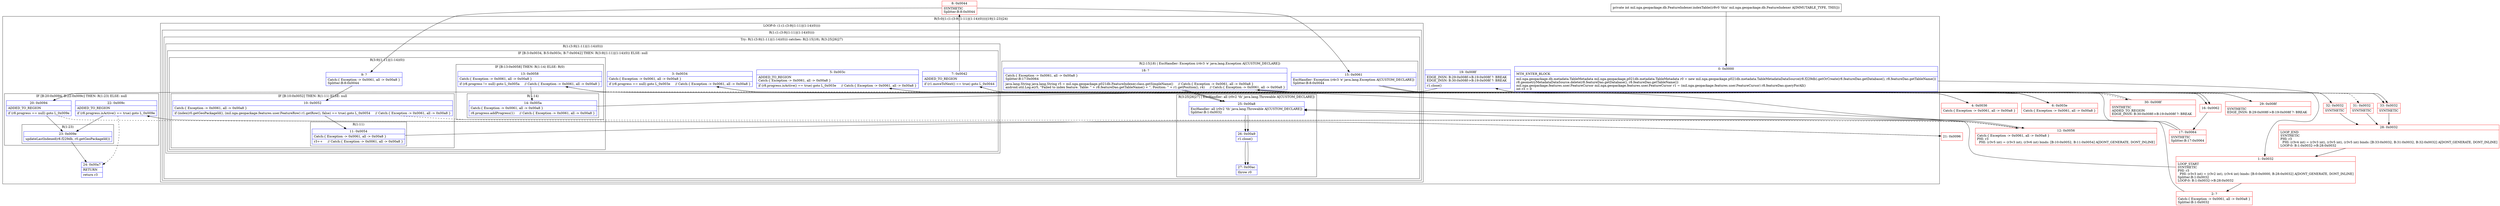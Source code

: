 digraph "CFG formil.nga.geopackage.db.FeatureIndexer.indexTable()I" {
subgraph cluster_Region_1308867992 {
label = "R(5:0|(1:(1:(3:9|(1:11)|(1:14)(0))))|19|(1:23)|24)";
node [shape=record,color=blue];
Node_0 [shape=record,label="{0\:\ 0x0000|MTH_ENTER_BLOCK\l|mil.nga.geopackage.db.metadata.TableMetadata mil.nga.geopackage.p021db.metadata.TableMetadata r0 = new mil.nga.geopackage.p021db.metadata.TableMetadataDataSource(r8.f229db).getOrCreate(r8.featureDao.getDatabase(), r8.featureDao.getTableName())\lr8.geometryMetadataDataSource.delete(r8.featureDao.getDatabase(), r8.featureDao.getTableName())\lmil.nga.geopackage.features.user.FeatureCursor mil.nga.geopackage.features.user.FeatureCursor r1 = (mil.nga.geopackage.features.user.FeatureCursor) r8.featureDao.queryForAll()\lint r3 = 0\l}"];
subgraph cluster_LoopRegion_844089801 {
label = "LOOP:0: (1:(1:(3:9|(1:11)|(1:14)(0))))";
node [shape=record,color=blue];
subgraph cluster_Region_1533994129 {
label = "R(1:(1:(3:9|(1:11)|(1:14)(0))))";
node [shape=record,color=blue];
subgraph cluster_TryCatchRegion_2063808236 {
label = "Try: R(1:(3:9|(1:11)|(1:14)(0))) catches: R(2:15|18), R(3:25|26|27)";
node [shape=record,color=blue];
subgraph cluster_Region_9970558 {
label = "R(1:(3:9|(1:11)|(1:14)(0)))";
node [shape=record,color=blue];
subgraph cluster_IfRegion_287600916 {
label = "IF [B:3:0x0034, B:5:0x003c, B:7:0x0042] THEN: R(3:9|(1:11)|(1:14)(0)) ELSE: null";
node [shape=record,color=blue];
Node_3 [shape=record,label="{3\:\ 0x0034|Catch:\{ Exception \-\> 0x0061, all \-\> 0x00a8 \}\l|if (r8.progress == null) goto L_0x003e     \/\/ Catch:\{ Exception \-\> 0x0061, all \-\> 0x00a8 \}\l}"];
Node_5 [shape=record,label="{5\:\ 0x003c|ADDED_TO_REGION\lCatch:\{ Exception \-\> 0x0061, all \-\> 0x00a8 \}\l|if (r8.progress.isActive() == true) goto L_0x003e     \/\/ Catch:\{ Exception \-\> 0x0061, all \-\> 0x00a8 \}\l}"];
Node_7 [shape=record,label="{7\:\ 0x0042|ADDED_TO_REGION\l|if (r1.moveToNext() == true) goto L_0x0044\l}"];
subgraph cluster_Region_1280684837 {
label = "R(3:9|(1:11)|(1:14)(0))";
node [shape=record,color=blue];
Node_9 [shape=record,label="{9\:\ ?|Catch:\{ Exception \-\> 0x0061, all \-\> 0x00a8 \}\lSplitter:B:8:0x0044\l}"];
subgraph cluster_IfRegion_2051680465 {
label = "IF [B:10:0x0052] THEN: R(1:11) ELSE: null";
node [shape=record,color=blue];
Node_10 [shape=record,label="{10\:\ 0x0052|Catch:\{ Exception \-\> 0x0061, all \-\> 0x00a8 \}\l|if (index(r0.getGeoPackageId(), (mil.nga.geopackage.features.user.FeatureRow) r1.getRow(), false) == true) goto L_0x0054     \/\/ Catch:\{ Exception \-\> 0x0061, all \-\> 0x00a8 \}\l}"];
subgraph cluster_Region_1980716180 {
label = "R(1:11)";
node [shape=record,color=blue];
Node_11 [shape=record,label="{11\:\ 0x0054|Catch:\{ Exception \-\> 0x0061, all \-\> 0x00a8 \}\l|r3++     \/\/ Catch:\{ Exception \-\> 0x0061, all \-\> 0x00a8 \}\l}"];
}
}
subgraph cluster_IfRegion_1622383698 {
label = "IF [B:13:0x0058] THEN: R(1:14) ELSE: R(0)";
node [shape=record,color=blue];
Node_13 [shape=record,label="{13\:\ 0x0058|Catch:\{ Exception \-\> 0x0061, all \-\> 0x00a8 \}\l|if (r8.progress != null) goto L_0x005a     \/\/ Catch:\{ Exception \-\> 0x0061, all \-\> 0x00a8 \}\l}"];
subgraph cluster_Region_40198910 {
label = "R(1:14)";
node [shape=record,color=blue];
Node_14 [shape=record,label="{14\:\ 0x005a|Catch:\{ Exception \-\> 0x0061, all \-\> 0x00a8 \}\l|r8.progress.addProgress(1)     \/\/ Catch:\{ Exception \-\> 0x0061, all \-\> 0x00a8 \}\l}"];
}
subgraph cluster_Region_1135026719 {
label = "R(0)";
node [shape=record,color=blue];
}
}
}
}
}
subgraph cluster_Region_1117319637 {
label = "R(2:15|18) | ExcHandler: Exception (r4v3 'e' java.lang.Exception A[CUSTOM_DECLARE])\l";
node [shape=record,color=blue];
Node_15 [shape=record,label="{15\:\ 0x0061|ExcHandler: Exception (r4v3 'e' java.lang.Exception A[CUSTOM_DECLARE])\lSplitter:B:8:0x0044\l}"];
Node_18 [shape=record,label="{18\:\ ?|Catch:\{ Exception \-\> 0x0061, all \-\> 0x00a8 \}\lSplitter:B:17:0x0064\l|java.lang.String java.lang.String r5 = mil.nga.geopackage.p021db.FeatureIndexer.class.getSimpleName()     \/\/ Catch:\{ Exception \-\> 0x0061, all \-\> 0x00a8 \}\landroid.util.Log.e(r5, \"Failed to index feature. Table: \" + r8.featureDao.getTableName() + \", Position: \" + r1.getPosition(), r4)     \/\/ Catch:\{ Exception \-\> 0x0061, all \-\> 0x00a8 \}\l}"];
}
subgraph cluster_Region_1765754359 {
label = "R(3:25|26|27) | ExcHandler: all (r0v2 'th' java.lang.Throwable A[CUSTOM_DECLARE])\l";
node [shape=record,color=blue];
Node_25 [shape=record,label="{25\:\ 0x00a8|ExcHandler: all (r0v2 'th' java.lang.Throwable A[CUSTOM_DECLARE])\lSplitter:B:1:0x0032\l}"];
Node_26 [shape=record,label="{26\:\ 0x00a9|r1.close()\l}"];
Node_27 [shape=record,label="{27\:\ 0x00ac|throw r0\l}"];
}
}
}
}
Node_19 [shape=record,label="{19\:\ 0x008f|EDGE_INSN: B:29:0x008f\-\>B:19:0x008f ?: BREAK  \lEDGE_INSN: B:30:0x008f\-\>B:19:0x008f ?: BREAK  \l|r1.close()\l}"];
subgraph cluster_IfRegion_579497429 {
label = "IF [B:20:0x0094, B:22:0x009c] THEN: R(1:23) ELSE: null";
node [shape=record,color=blue];
Node_20 [shape=record,label="{20\:\ 0x0094|ADDED_TO_REGION\l|if (r8.progress == null) goto L_0x009e\l}"];
Node_22 [shape=record,label="{22\:\ 0x009c|ADDED_TO_REGION\l|if (r8.progress.isActive() == true) goto L_0x009e\l}"];
subgraph cluster_Region_997493623 {
label = "R(1:23)";
node [shape=record,color=blue];
Node_23 [shape=record,label="{23\:\ 0x009e|updateLastIndexed(r8.f229db, r0.getGeoPackageId())\l}"];
}
}
Node_24 [shape=record,label="{24\:\ 0x00a7|RETURN\l|return r3\l}"];
}
subgraph cluster_Region_1765754359 {
label = "R(3:25|26|27) | ExcHandler: all (r0v2 'th' java.lang.Throwable A[CUSTOM_DECLARE])\l";
node [shape=record,color=blue];
Node_25 [shape=record,label="{25\:\ 0x00a8|ExcHandler: all (r0v2 'th' java.lang.Throwable A[CUSTOM_DECLARE])\lSplitter:B:1:0x0032\l}"];
Node_26 [shape=record,label="{26\:\ 0x00a9|r1.close()\l}"];
Node_27 [shape=record,label="{27\:\ 0x00ac|throw r0\l}"];
}
subgraph cluster_Region_1117319637 {
label = "R(2:15|18) | ExcHandler: Exception (r4v3 'e' java.lang.Exception A[CUSTOM_DECLARE])\l";
node [shape=record,color=blue];
Node_15 [shape=record,label="{15\:\ 0x0061|ExcHandler: Exception (r4v3 'e' java.lang.Exception A[CUSTOM_DECLARE])\lSplitter:B:8:0x0044\l}"];
Node_18 [shape=record,label="{18\:\ ?|Catch:\{ Exception \-\> 0x0061, all \-\> 0x00a8 \}\lSplitter:B:17:0x0064\l|java.lang.String java.lang.String r5 = mil.nga.geopackage.p021db.FeatureIndexer.class.getSimpleName()     \/\/ Catch:\{ Exception \-\> 0x0061, all \-\> 0x00a8 \}\landroid.util.Log.e(r5, \"Failed to index feature. Table: \" + r8.featureDao.getTableName() + \", Position: \" + r1.getPosition(), r4)     \/\/ Catch:\{ Exception \-\> 0x0061, all \-\> 0x00a8 \}\l}"];
}
Node_1 [shape=record,color=red,label="{1\:\ 0x0032|LOOP_START\lSYNTHETIC\lPHI: r3 \l  PHI: (r3v3 int) = (r3v2 int), (r3v4 int) binds: [B:0:0x0000, B:28:0x0032] A[DONT_GENERATE, DONT_INLINE]\lSplitter:B:1:0x0032\lLOOP:0: B:1:0x0032\-\>B:28:0x0032\l}"];
Node_2 [shape=record,color=red,label="{2\:\ ?|Catch:\{ Exception \-\> 0x0061, all \-\> 0x00a8 \}\lSplitter:B:1:0x0032\l}"];
Node_4 [shape=record,color=red,label="{4\:\ 0x0036|Catch:\{ Exception \-\> 0x0061, all \-\> 0x00a8 \}\l}"];
Node_6 [shape=record,color=red,label="{6\:\ 0x003e|Catch:\{ Exception \-\> 0x0061, all \-\> 0x00a8 \}\l}"];
Node_8 [shape=record,color=red,label="{8\:\ 0x0044|SYNTHETIC\lSplitter:B:8:0x0044\l}"];
Node_12 [shape=record,color=red,label="{12\:\ 0x0056|Catch:\{ Exception \-\> 0x0061, all \-\> 0x00a8 \}\lPHI: r3 \l  PHI: (r3v5 int) = (r3v3 int), (r3v6 int) binds: [B:10:0x0052, B:11:0x0054] A[DONT_GENERATE, DONT_INLINE]\l}"];
Node_16 [shape=record,color=red,label="{16\:\ 0x0062}"];
Node_17 [shape=record,color=red,label="{17\:\ 0x0064|SYNTHETIC\lSplitter:B:17:0x0064\l}"];
Node_21 [shape=record,color=red,label="{21\:\ 0x0096}"];
Node_28 [shape=record,color=red,label="{28\:\ 0x0032|LOOP_END\lSYNTHETIC\lPHI: r3 \l  PHI: (r3v4 int) = (r3v3 int), (r3v5 int), (r3v5 int) binds: [B:33:0x0032, B:31:0x0032, B:32:0x0032] A[DONT_GENERATE, DONT_INLINE]\lLOOP:0: B:1:0x0032\-\>B:28:0x0032\l}"];
Node_29 [shape=record,color=red,label="{29\:\ 0x008f|SYNTHETIC\lEDGE_INSN: B:29:0x008f\-\>B:19:0x008f ?: BREAK  \l}"];
Node_30 [shape=record,color=red,label="{30\:\ 0x008f|SYNTHETIC\lADDED_TO_REGION\lEDGE_INSN: B:30:0x008f\-\>B:19:0x008f ?: BREAK  \l}"];
Node_31 [shape=record,color=red,label="{31\:\ 0x0032|SYNTHETIC\l}"];
Node_32 [shape=record,color=red,label="{32\:\ 0x0032|SYNTHETIC\l}"];
Node_33 [shape=record,color=red,label="{33\:\ 0x0032|SYNTHETIC\l}"];
MethodNode[shape=record,label="{private int mil.nga.geopackage.db.FeatureIndexer.indexTable((r8v0 'this' mil.nga.geopackage.db.FeatureIndexer A[IMMUTABLE_TYPE, THIS])) }"];
MethodNode -> Node_0;
Node_0 -> Node_1;
Node_3 -> Node_4[style=dashed];
Node_3 -> Node_6;
Node_5 -> Node_6;
Node_5 -> Node_30[style=dashed];
Node_7 -> Node_8;
Node_7 -> Node_29[style=dashed];
Node_9 -> Node_10;
Node_10 -> Node_11;
Node_10 -> Node_12[style=dashed];
Node_11 -> Node_12;
Node_13 -> Node_14;
Node_13 -> Node_31[style=dashed];
Node_14 -> Node_32;
Node_15 -> Node_16;
Node_18 -> Node_25;
Node_18 -> Node_33;
Node_25 -> Node_26;
Node_26 -> Node_27;
Node_19 -> Node_20;
Node_20 -> Node_21[style=dashed];
Node_20 -> Node_23;
Node_22 -> Node_23;
Node_22 -> Node_24[style=dashed];
Node_23 -> Node_24;
Node_25 -> Node_26;
Node_26 -> Node_27;
Node_15 -> Node_16;
Node_18 -> Node_25;
Node_18 -> Node_33;
Node_1 -> Node_2;
Node_1 -> Node_25;
Node_2 -> Node_3;
Node_4 -> Node_5;
Node_6 -> Node_7;
Node_8 -> Node_9;
Node_8 -> Node_15;
Node_12 -> Node_13;
Node_16 -> Node_17;
Node_17 -> Node_18;
Node_17 -> Node_25;
Node_21 -> Node_22;
Node_28 -> Node_1;
Node_29 -> Node_19;
Node_30 -> Node_19;
Node_31 -> Node_28;
Node_32 -> Node_28;
Node_33 -> Node_28;
}

